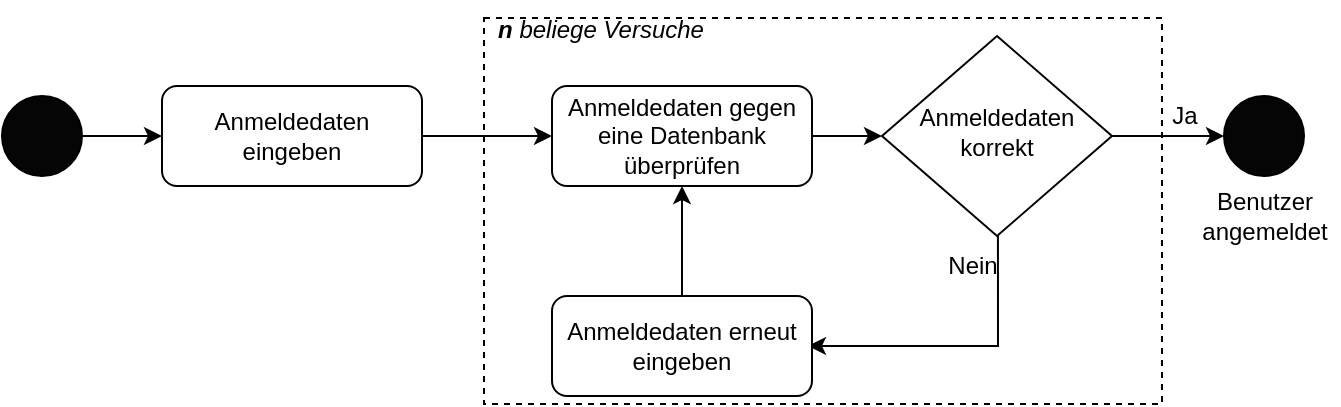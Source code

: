 <mxfile version="21.1.1" type="device">
  <diagram id="C5RBs43oDa-KdzZeNtuy" name="Page-1">
    <mxGraphModel dx="989" dy="539" grid="1" gridSize="10" guides="1" tooltips="1" connect="1" arrows="1" fold="1" page="1" pageScale="1" pageWidth="827" pageHeight="1169" math="0" shadow="0">
      <root>
        <mxCell id="WIyWlLk6GJQsqaUBKTNV-0" />
        <mxCell id="WIyWlLk6GJQsqaUBKTNV-1" parent="WIyWlLk6GJQsqaUBKTNV-0" />
        <mxCell id="hF4yadosnlu50lzWg0tb-21" style="edgeStyle=orthogonalEdgeStyle;rounded=0;orthogonalLoop=1;jettySize=auto;html=1;entryX=0;entryY=0.5;entryDx=0;entryDy=0;" edge="1" parent="WIyWlLk6GJQsqaUBKTNV-1" source="WIyWlLk6GJQsqaUBKTNV-3" target="hF4yadosnlu50lzWg0tb-2">
          <mxGeometry relative="1" as="geometry" />
        </mxCell>
        <mxCell id="WIyWlLk6GJQsqaUBKTNV-3" value="Anmeldedaten eingeben" style="rounded=1;whiteSpace=wrap;html=1;fontSize=12;glass=0;strokeWidth=1;shadow=0;" parent="WIyWlLk6GJQsqaUBKTNV-1" vertex="1">
          <mxGeometry x="150" y="92" width="130" height="50" as="geometry" />
        </mxCell>
        <mxCell id="hF4yadosnlu50lzWg0tb-8" style="edgeStyle=orthogonalEdgeStyle;rounded=0;orthogonalLoop=1;jettySize=auto;html=1;" edge="1" parent="WIyWlLk6GJQsqaUBKTNV-1" source="WIyWlLk6GJQsqaUBKTNV-10" target="hF4yadosnlu50lzWg0tb-7">
          <mxGeometry relative="1" as="geometry" />
        </mxCell>
        <mxCell id="hF4yadosnlu50lzWg0tb-26" style="edgeStyle=orthogonalEdgeStyle;rounded=0;orthogonalLoop=1;jettySize=auto;html=1;entryX=1;entryY=0.5;entryDx=0;entryDy=0;" edge="1" parent="WIyWlLk6GJQsqaUBKTNV-1">
          <mxGeometry relative="1" as="geometry">
            <mxPoint x="567.966" y="164.856" as="sourcePoint" />
            <mxPoint x="473.0" y="222" as="targetPoint" />
            <Array as="points">
              <mxPoint x="568" y="222" />
            </Array>
          </mxGeometry>
        </mxCell>
        <mxCell id="WIyWlLk6GJQsqaUBKTNV-10" value="Anmeldedaten korrekt" style="rhombus;whiteSpace=wrap;html=1;shadow=0;fontFamily=Helvetica;fontSize=12;align=center;strokeWidth=1;spacing=6;spacingTop=-4;" parent="WIyWlLk6GJQsqaUBKTNV-1" vertex="1">
          <mxGeometry x="510" y="67" width="115" height="100" as="geometry" />
        </mxCell>
        <mxCell id="hF4yadosnlu50lzWg0tb-4" style="edgeStyle=orthogonalEdgeStyle;rounded=0;orthogonalLoop=1;jettySize=auto;html=1;" edge="1" parent="WIyWlLk6GJQsqaUBKTNV-1" source="hF4yadosnlu50lzWg0tb-0" target="WIyWlLk6GJQsqaUBKTNV-3">
          <mxGeometry relative="1" as="geometry" />
        </mxCell>
        <mxCell id="hF4yadosnlu50lzWg0tb-0" value="" style="ellipse;whiteSpace=wrap;html=1;aspect=fixed;fillColor=#050505;" vertex="1" parent="WIyWlLk6GJQsqaUBKTNV-1">
          <mxGeometry x="70" y="97" width="40" height="40" as="geometry" />
        </mxCell>
        <mxCell id="hF4yadosnlu50lzWg0tb-12" style="edgeStyle=orthogonalEdgeStyle;rounded=0;orthogonalLoop=1;jettySize=auto;html=1;" edge="1" parent="WIyWlLk6GJQsqaUBKTNV-1" source="hF4yadosnlu50lzWg0tb-2" target="WIyWlLk6GJQsqaUBKTNV-10">
          <mxGeometry relative="1" as="geometry" />
        </mxCell>
        <mxCell id="hF4yadosnlu50lzWg0tb-2" value="Anmeldedaten gegen eine Datenbank überprüfen" style="rounded=1;whiteSpace=wrap;html=1;fontSize=12;glass=0;strokeWidth=1;shadow=0;" vertex="1" parent="WIyWlLk6GJQsqaUBKTNV-1">
          <mxGeometry x="345" y="92" width="130" height="50" as="geometry" />
        </mxCell>
        <mxCell id="hF4yadosnlu50lzWg0tb-7" value="" style="ellipse;whiteSpace=wrap;html=1;aspect=fixed;fillColor=#050505;" vertex="1" parent="WIyWlLk6GJQsqaUBKTNV-1">
          <mxGeometry x="681" y="97" width="40" height="40" as="geometry" />
        </mxCell>
        <mxCell id="hF4yadosnlu50lzWg0tb-10" value="Ja" style="text;html=1;align=center;verticalAlign=middle;resizable=0;points=[];autosize=1;strokeColor=none;fillColor=none;" vertex="1" parent="WIyWlLk6GJQsqaUBKTNV-1">
          <mxGeometry x="641" y="92" width="40" height="30" as="geometry" />
        </mxCell>
        <mxCell id="hF4yadosnlu50lzWg0tb-11" value="Benutzer angemeldet" style="text;html=1;strokeColor=none;fillColor=none;align=center;verticalAlign=middle;whiteSpace=wrap;rounded=0;" vertex="1" parent="WIyWlLk6GJQsqaUBKTNV-1">
          <mxGeometry x="663.5" y="142" width="75" height="30" as="geometry" />
        </mxCell>
        <mxCell id="hF4yadosnlu50lzWg0tb-27" style="edgeStyle=orthogonalEdgeStyle;rounded=0;orthogonalLoop=1;jettySize=auto;html=1;" edge="1" parent="WIyWlLk6GJQsqaUBKTNV-1" source="hF4yadosnlu50lzWg0tb-13" target="hF4yadosnlu50lzWg0tb-2">
          <mxGeometry relative="1" as="geometry" />
        </mxCell>
        <mxCell id="hF4yadosnlu50lzWg0tb-13" value="Anmeldedaten erneut eingeben" style="rounded=1;whiteSpace=wrap;html=1;fontSize=12;glass=0;strokeWidth=1;shadow=0;" vertex="1" parent="WIyWlLk6GJQsqaUBKTNV-1">
          <mxGeometry x="345" y="197" width="130" height="50" as="geometry" />
        </mxCell>
        <mxCell id="hF4yadosnlu50lzWg0tb-16" value="Nein" style="text;html=1;align=center;verticalAlign=middle;resizable=0;points=[];autosize=1;strokeColor=none;fillColor=none;" vertex="1" parent="WIyWlLk6GJQsqaUBKTNV-1">
          <mxGeometry x="530" y="167" width="50" height="30" as="geometry" />
        </mxCell>
        <mxCell id="hF4yadosnlu50lzWg0tb-17" value="" style="rounded=0;whiteSpace=wrap;html=1;dashed=1;fillColor=none;" vertex="1" parent="WIyWlLk6GJQsqaUBKTNV-1">
          <mxGeometry x="311" y="58" width="339" height="193" as="geometry" />
        </mxCell>
        <mxCell id="hF4yadosnlu50lzWg0tb-18" value="&lt;i&gt;&lt;b&gt;n &lt;/b&gt;beliege Versuche&lt;/i&gt;" style="text;html=1;strokeColor=none;fillColor=none;align=center;verticalAlign=middle;whiteSpace=wrap;rounded=0;" vertex="1" parent="WIyWlLk6GJQsqaUBKTNV-1">
          <mxGeometry x="307" y="49" width="125" height="30" as="geometry" />
        </mxCell>
      </root>
    </mxGraphModel>
  </diagram>
</mxfile>
